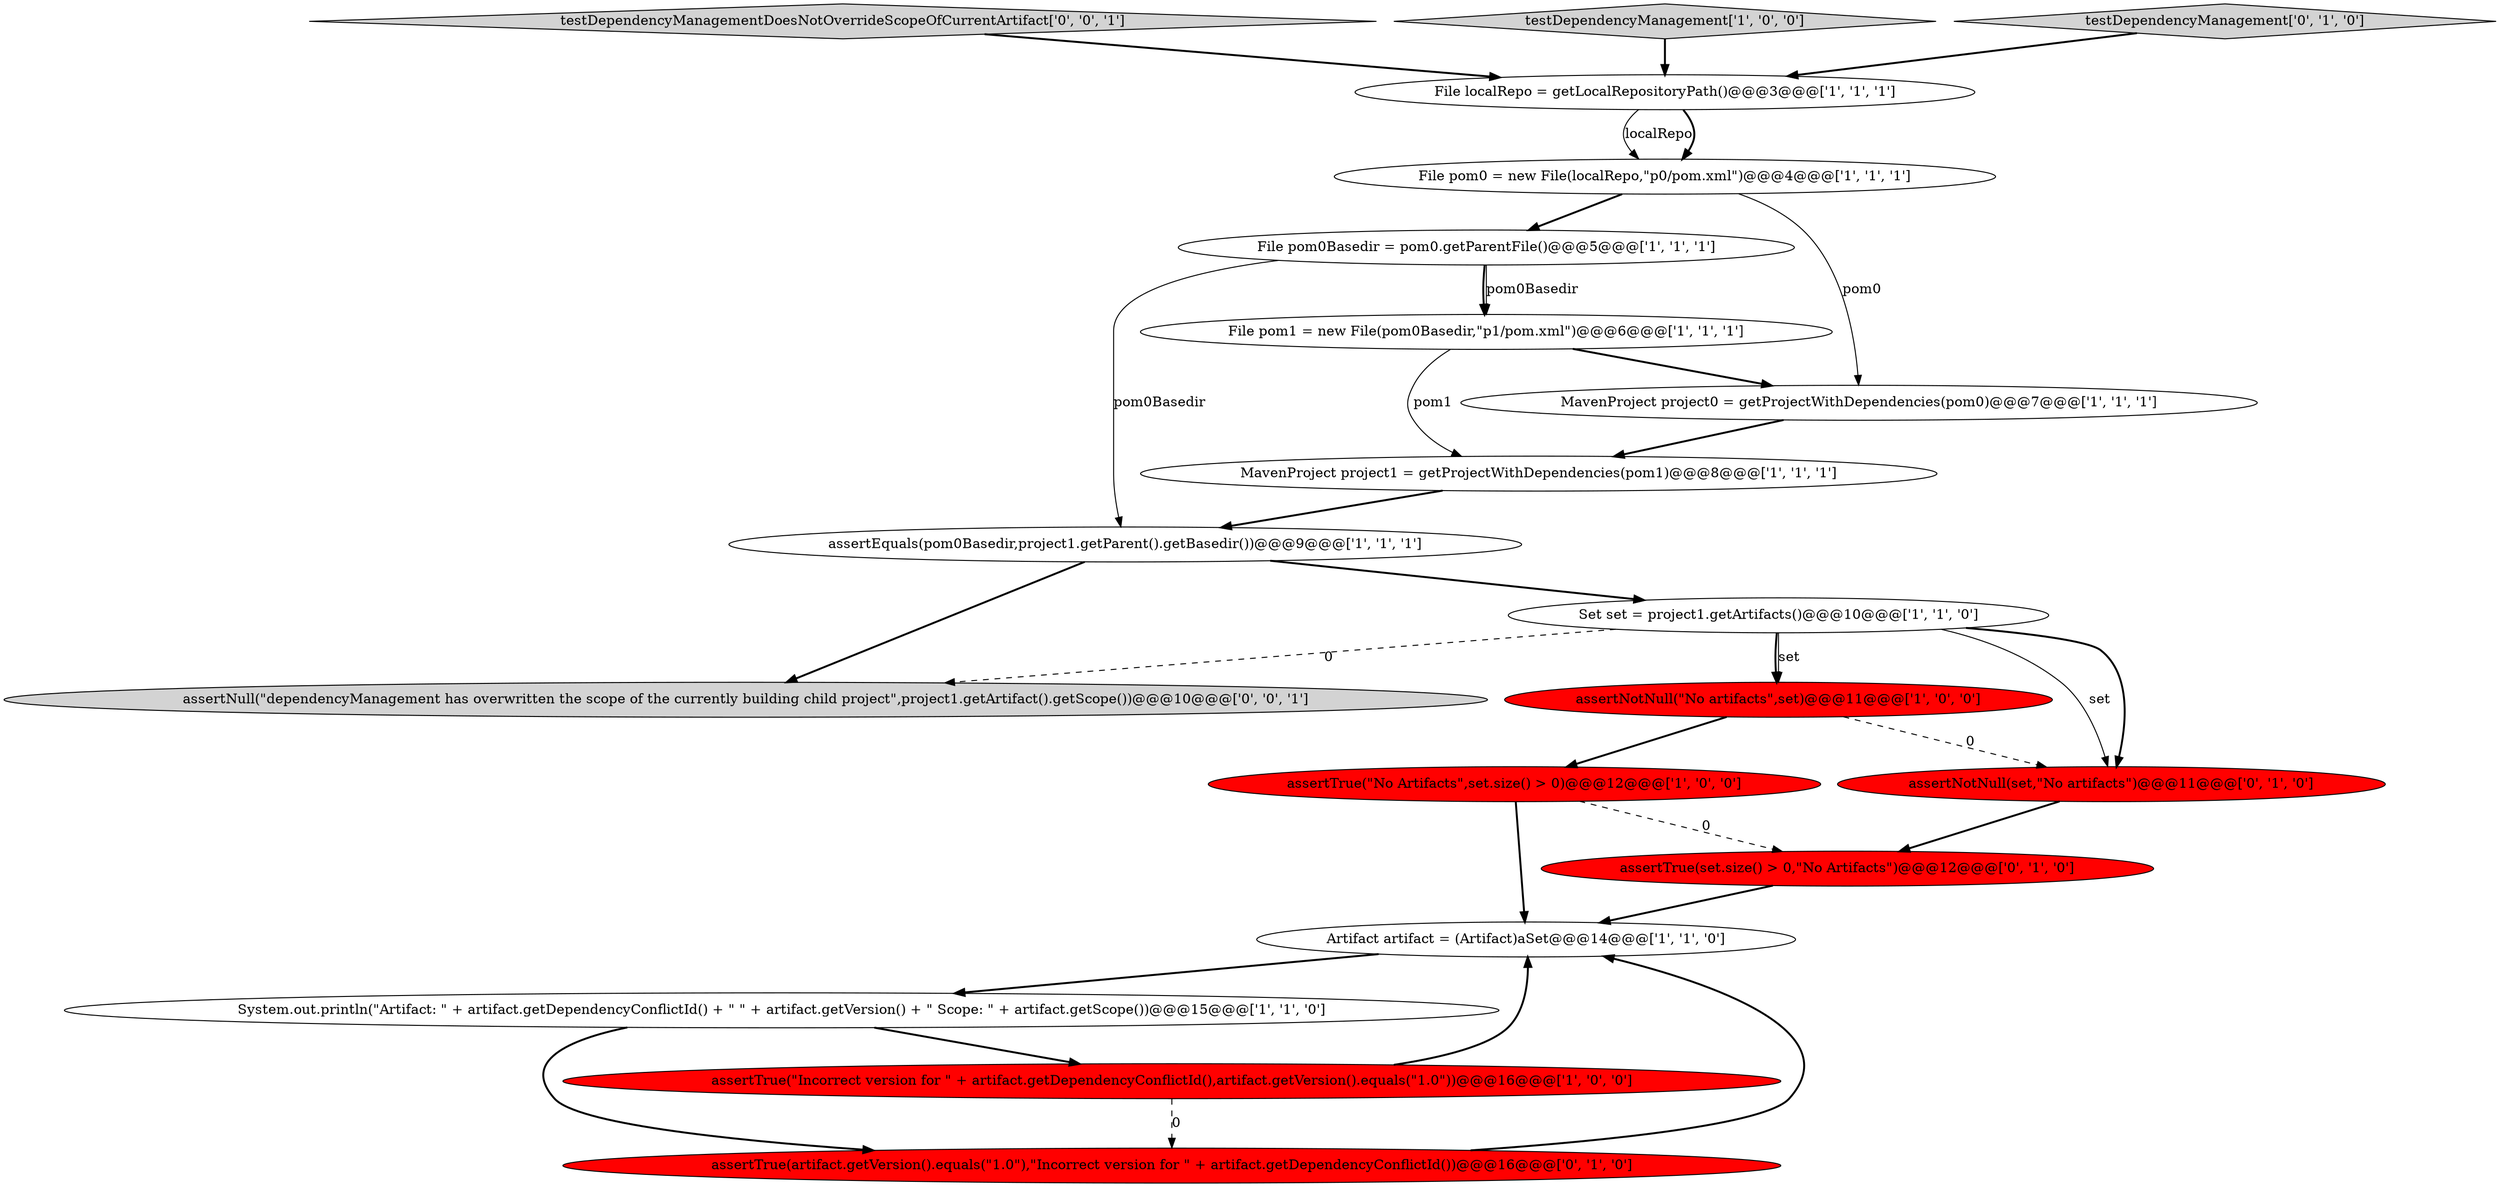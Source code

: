 digraph {
4 [style = filled, label = "assertEquals(pom0Basedir,project1.getParent().getBasedir())@@@9@@@['1', '1', '1']", fillcolor = white, shape = ellipse image = "AAA0AAABBB1BBB"];
6 [style = filled, label = "File localRepo = getLocalRepositoryPath()@@@3@@@['1', '1', '1']", fillcolor = white, shape = ellipse image = "AAA0AAABBB1BBB"];
8 [style = filled, label = "System.out.println(\"Artifact: \" + artifact.getDependencyConflictId() + \" \" + artifact.getVersion() + \" Scope: \" + artifact.getScope())@@@15@@@['1', '1', '0']", fillcolor = white, shape = ellipse image = "AAA0AAABBB1BBB"];
9 [style = filled, label = "Artifact artifact = (Artifact)aSet@@@14@@@['1', '1', '0']", fillcolor = white, shape = ellipse image = "AAA0AAABBB1BBB"];
18 [style = filled, label = "testDependencyManagementDoesNotOverrideScopeOfCurrentArtifact['0', '0', '1']", fillcolor = lightgray, shape = diamond image = "AAA0AAABBB3BBB"];
10 [style = filled, label = "assertTrue(\"Incorrect version for \" + artifact.getDependencyConflictId(),artifact.getVersion().equals(\"1.0\"))@@@16@@@['1', '0', '0']", fillcolor = red, shape = ellipse image = "AAA1AAABBB1BBB"];
17 [style = filled, label = "assertNotNull(set,\"No artifacts\")@@@11@@@['0', '1', '0']", fillcolor = red, shape = ellipse image = "AAA1AAABBB2BBB"];
13 [style = filled, label = "assertTrue(\"No Artifacts\",set.size() > 0)@@@12@@@['1', '0', '0']", fillcolor = red, shape = ellipse image = "AAA1AAABBB1BBB"];
19 [style = filled, label = "assertNull(\"dependencyManagement has overwritten the scope of the currently building child project\",project1.getArtifact().getScope())@@@10@@@['0', '0', '1']", fillcolor = lightgray, shape = ellipse image = "AAA0AAABBB3BBB"];
1 [style = filled, label = "File pom1 = new File(pom0Basedir,\"p1/pom.xml\")@@@6@@@['1', '1', '1']", fillcolor = white, shape = ellipse image = "AAA0AAABBB1BBB"];
0 [style = filled, label = "Set set = project1.getArtifacts()@@@10@@@['1', '1', '0']", fillcolor = white, shape = ellipse image = "AAA0AAABBB1BBB"];
2 [style = filled, label = "File pom0 = new File(localRepo,\"p0/pom.xml\")@@@4@@@['1', '1', '1']", fillcolor = white, shape = ellipse image = "AAA0AAABBB1BBB"];
15 [style = filled, label = "assertTrue(set.size() > 0,\"No Artifacts\")@@@12@@@['0', '1', '0']", fillcolor = red, shape = ellipse image = "AAA1AAABBB2BBB"];
3 [style = filled, label = "MavenProject project1 = getProjectWithDependencies(pom1)@@@8@@@['1', '1', '1']", fillcolor = white, shape = ellipse image = "AAA0AAABBB1BBB"];
5 [style = filled, label = "MavenProject project0 = getProjectWithDependencies(pom0)@@@7@@@['1', '1', '1']", fillcolor = white, shape = ellipse image = "AAA0AAABBB1BBB"];
7 [style = filled, label = "testDependencyManagement['1', '0', '0']", fillcolor = lightgray, shape = diamond image = "AAA0AAABBB1BBB"];
12 [style = filled, label = "assertNotNull(\"No artifacts\",set)@@@11@@@['1', '0', '0']", fillcolor = red, shape = ellipse image = "AAA1AAABBB1BBB"];
11 [style = filled, label = "File pom0Basedir = pom0.getParentFile()@@@5@@@['1', '1', '1']", fillcolor = white, shape = ellipse image = "AAA0AAABBB1BBB"];
16 [style = filled, label = "testDependencyManagement['0', '1', '0']", fillcolor = lightgray, shape = diamond image = "AAA0AAABBB2BBB"];
14 [style = filled, label = "assertTrue(artifact.getVersion().equals(\"1.0\"),\"Incorrect version for \" + artifact.getDependencyConflictId())@@@16@@@['0', '1', '0']", fillcolor = red, shape = ellipse image = "AAA1AAABBB2BBB"];
1->5 [style = bold, label=""];
5->3 [style = bold, label=""];
8->10 [style = bold, label=""];
11->1 [style = bold, label=""];
6->2 [style = solid, label="localRepo"];
0->17 [style = bold, label=""];
11->1 [style = solid, label="pom0Basedir"];
0->19 [style = dashed, label="0"];
16->6 [style = bold, label=""];
0->12 [style = bold, label=""];
4->19 [style = bold, label=""];
12->17 [style = dashed, label="0"];
8->14 [style = bold, label=""];
9->8 [style = bold, label=""];
3->4 [style = bold, label=""];
13->15 [style = dashed, label="0"];
11->4 [style = solid, label="pom0Basedir"];
4->0 [style = bold, label=""];
6->2 [style = bold, label=""];
12->13 [style = bold, label=""];
0->12 [style = solid, label="set"];
18->6 [style = bold, label=""];
15->9 [style = bold, label=""];
7->6 [style = bold, label=""];
2->5 [style = solid, label="pom0"];
17->15 [style = bold, label=""];
1->3 [style = solid, label="pom1"];
14->9 [style = bold, label=""];
10->9 [style = bold, label=""];
13->9 [style = bold, label=""];
2->11 [style = bold, label=""];
10->14 [style = dashed, label="0"];
0->17 [style = solid, label="set"];
}
